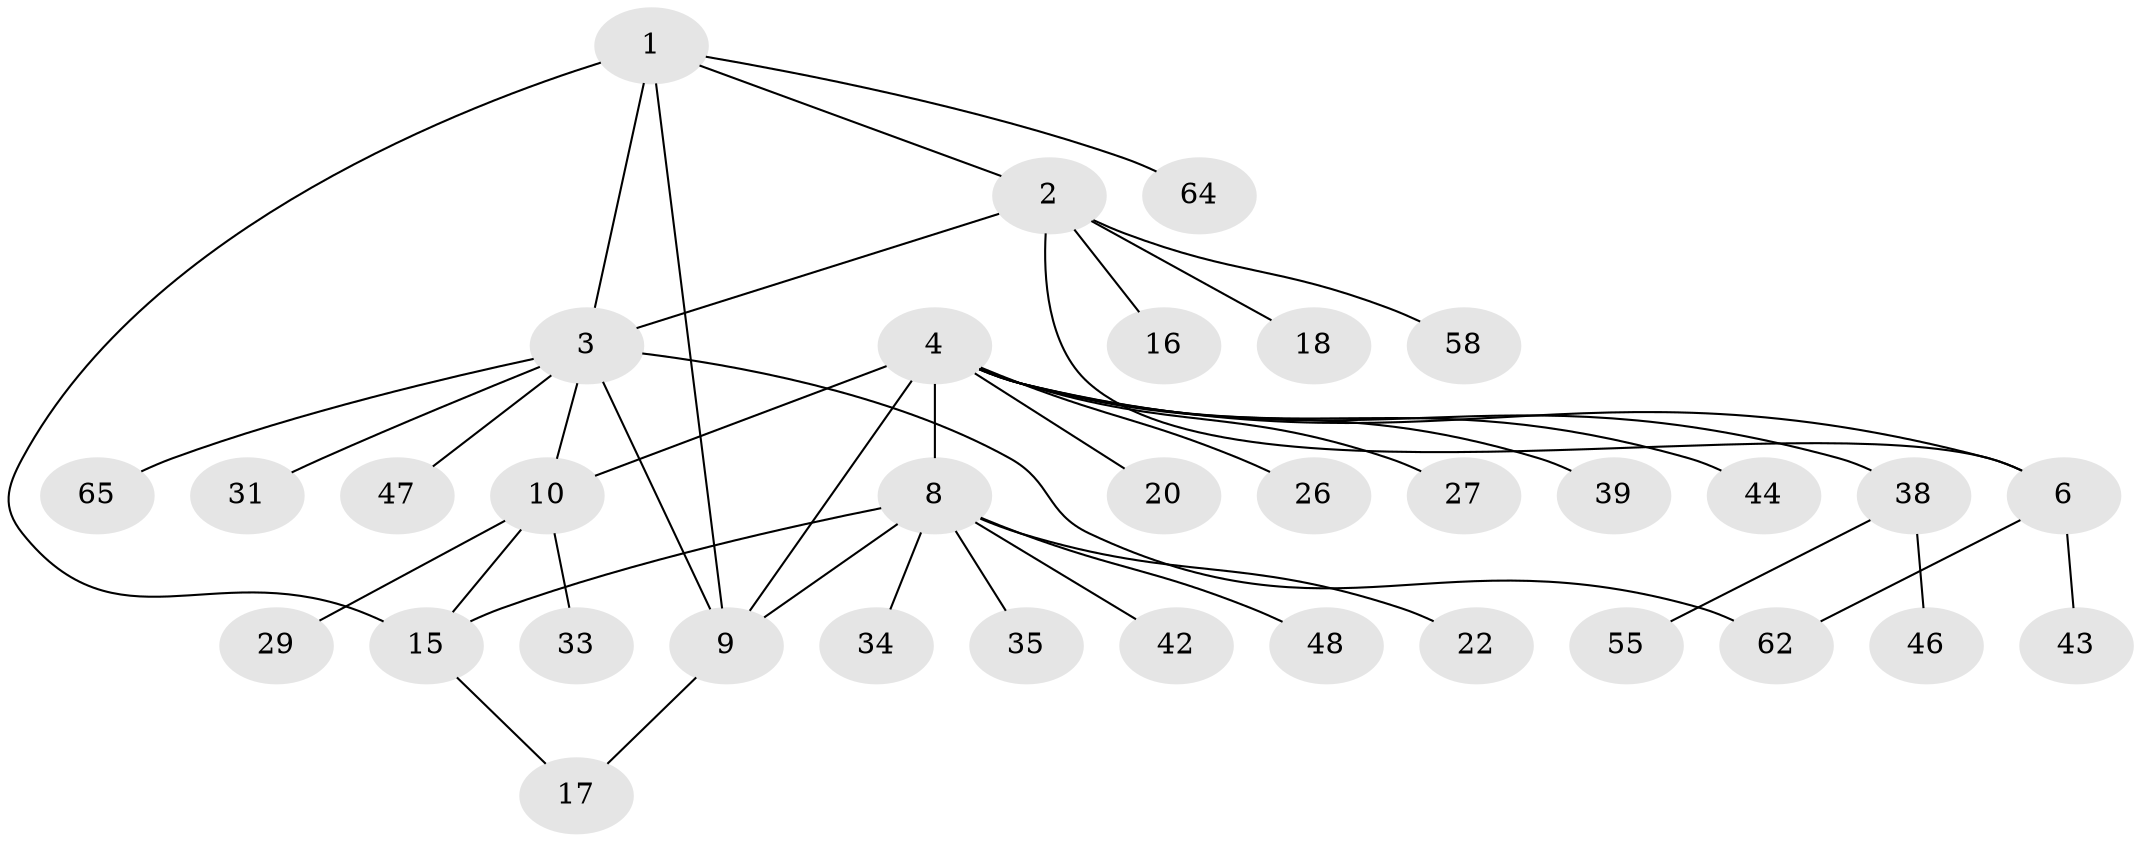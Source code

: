 // original degree distribution, {5: 0.028985507246376812, 6: 0.08695652173913043, 10: 0.014492753623188406, 8: 0.014492753623188406, 4: 0.028985507246376812, 11: 0.014492753623188406, 7: 0.014492753623188406, 9: 0.014492753623188406, 1: 0.5797101449275363, 2: 0.15942028985507245, 3: 0.043478260869565216}
// Generated by graph-tools (version 1.1) at 2025/15/03/09/25 04:15:44]
// undirected, 34 vertices, 42 edges
graph export_dot {
graph [start="1"]
  node [color=gray90,style=filled];
  1 [super="+36"];
  2;
  3 [super="+37+25"];
  4 [super="+51+7+5"];
  6 [super="+21"];
  8 [super="+24+13+52"];
  9 [super="+53"];
  10 [super="+11"];
  15;
  16;
  17;
  18;
  20;
  22 [super="+30"];
  26;
  27;
  29;
  31;
  33;
  34;
  35;
  38;
  39 [super="+56"];
  42;
  43;
  44;
  46 [super="+68"];
  47;
  48;
  55;
  58;
  62;
  64;
  65;
  1 -- 2;
  1 -- 3;
  1 -- 15 [weight=2];
  1 -- 64;
  1 -- 9;
  2 -- 3;
  2 -- 6;
  2 -- 16;
  2 -- 18;
  2 -- 58;
  3 -- 9;
  3 -- 10;
  3 -- 31;
  3 -- 47;
  3 -- 62;
  3 -- 65;
  4 -- 6 [weight=2];
  4 -- 20;
  4 -- 38;
  4 -- 39;
  4 -- 8 [weight=3];
  4 -- 9;
  4 -- 10 [weight=3];
  4 -- 44;
  4 -- 26;
  4 -- 27;
  6 -- 43;
  6 -- 62;
  8 -- 9;
  8 -- 34 [weight=2];
  8 -- 35;
  8 -- 42;
  8 -- 15 [weight=2];
  8 -- 48;
  8 -- 22;
  9 -- 17;
  10 -- 15;
  10 -- 29;
  10 -- 33;
  15 -- 17;
  38 -- 46;
  38 -- 55;
}
